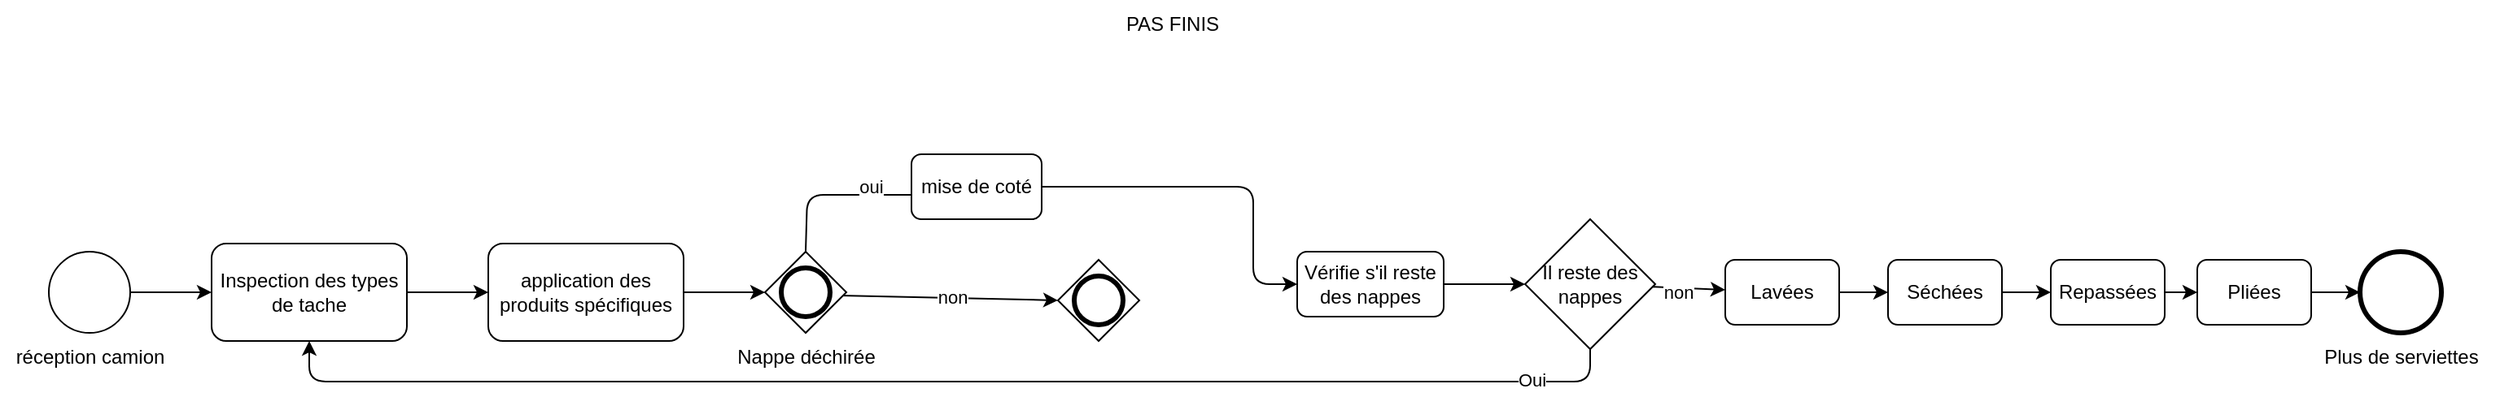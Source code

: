 <mxfile>
    <diagram id="fWToq0HF4HrykvXauGkz" name="Page-1">
        <mxGraphModel dx="760" dy="425" grid="1" gridSize="10" guides="1" tooltips="1" connect="1" arrows="1" fold="1" page="1" pageScale="1" pageWidth="827" pageHeight="1169" math="0" shadow="0">
            <root>
                <mxCell id="0"/>
                <mxCell id="1" parent="0"/>
                <mxCell id="7" value="" style="edgeStyle=none;html=1;" parent="1" source="2" target="4" edge="1">
                    <mxGeometry relative="1" as="geometry"/>
                </mxCell>
                <mxCell id="2" value="" style="points=[[0.145,0.145,0],[0.5,0,0],[0.855,0.145,0],[1,0.5,0],[0.855,0.855,0],[0.5,1,0],[0.145,0.855,0],[0,0.5,0]];shape=mxgraph.bpmn.event;html=1;verticalLabelPosition=bottom;labelBackgroundColor=#ffffff;verticalAlign=top;align=center;perimeter=ellipsePerimeter;outlineConnect=0;aspect=fixed;outline=standard;symbol=general;" parent="1" vertex="1">
                    <mxGeometry x="60" y="180" width="50" height="50" as="geometry"/>
                </mxCell>
                <mxCell id="3" value="réception camion" style="text;html=1;align=center;verticalAlign=middle;resizable=0;points=[];autosize=1;strokeColor=none;fillColor=none;" parent="1" vertex="1">
                    <mxGeometry x="30" y="230" width="110" height="30" as="geometry"/>
                </mxCell>
                <mxCell id="6" value="" style="edgeStyle=none;html=1;" parent="1" source="4" target="5" edge="1">
                    <mxGeometry relative="1" as="geometry"/>
                </mxCell>
                <mxCell id="4" value="Inspection des types de tache" style="rounded=1;whiteSpace=wrap;html=1;" parent="1" vertex="1">
                    <mxGeometry x="160" y="175" width="120" height="60" as="geometry"/>
                </mxCell>
                <mxCell id="22" style="edgeStyle=none;html=1;" parent="1" source="5" target="13" edge="1">
                    <mxGeometry relative="1" as="geometry"/>
                </mxCell>
                <mxCell id="5" value="application des produits spécifiques" style="whiteSpace=wrap;html=1;rounded=1;" parent="1" vertex="1">
                    <mxGeometry x="330" y="175" width="120" height="60" as="geometry"/>
                </mxCell>
                <mxCell id="9" style="edgeStyle=none;html=1;exitX=0.5;exitY=0;exitDx=0;exitDy=0;exitPerimeter=0;entryX=0;entryY=0.5;entryDx=0;entryDy=0;" parent="1" source="13" target="15" edge="1">
                    <mxGeometry relative="1" as="geometry">
                        <Array as="points">
                            <mxPoint x="526" y="145"/>
                            <mxPoint x="665" y="145"/>
                        </Array>
                        <mxPoint x="525.266" y="174.347" as="sourcePoint"/>
                        <mxPoint x="696" y="145" as="targetPoint"/>
                    </mxGeometry>
                </mxCell>
                <mxCell id="10" value="oui" style="edgeLabel;html=1;align=center;verticalAlign=middle;resizable=0;points=[];" parent="9" vertex="1" connectable="0">
                    <mxGeometry x="-0.168" y="-4" relative="1" as="geometry">
                        <mxPoint x="-30" y="-9" as="offset"/>
                    </mxGeometry>
                </mxCell>
                <mxCell id="11" value="" style="edgeStyle=none;html=1;entryX=0;entryY=0.5;entryDx=0;entryDy=0;entryPerimeter=0;" parent="1" target="19" edge="1">
                    <mxGeometry relative="1" as="geometry">
                        <mxPoint x="546" y="207" as="sourcePoint"/>
                        <mxPoint x="686" y="207.5" as="targetPoint"/>
                    </mxGeometry>
                </mxCell>
                <mxCell id="12" value="non" style="edgeLabel;html=1;align=center;verticalAlign=middle;resizable=0;points=[];" parent="11" vertex="1" connectable="0">
                    <mxGeometry x="-0.498" y="-1" relative="1" as="geometry">
                        <mxPoint x="35" y="-1" as="offset"/>
                    </mxGeometry>
                </mxCell>
                <mxCell id="13" value="" style="points=[[0.25,0.25,0],[0.5,0,0],[0.75,0.25,0],[1,0.5,0],[0.75,0.75,0],[0.5,1,0],[0.25,0.75,0],[0,0.5,0]];shape=mxgraph.bpmn.gateway2;html=1;verticalLabelPosition=bottom;labelBackgroundColor=#ffffff;verticalAlign=top;align=center;perimeter=rhombusPerimeter;outlineConnect=0;outline=end;symbol=general;" parent="1" vertex="1">
                    <mxGeometry x="500" y="180" width="50" height="50" as="geometry"/>
                </mxCell>
                <mxCell id="48" style="edgeStyle=none;html=1;entryX=0;entryY=0.5;entryDx=0;entryDy=0;" edge="1" parent="1" source="15" target="40">
                    <mxGeometry relative="1" as="geometry">
                        <Array as="points">
                            <mxPoint x="800" y="140"/>
                            <mxPoint x="800" y="200"/>
                        </Array>
                    </mxGeometry>
                </mxCell>
                <mxCell id="15" value="mise de coté" style="rounded=1;whiteSpace=wrap;html=1;" parent="1" vertex="1">
                    <mxGeometry x="590" y="120" width="80" height="40" as="geometry"/>
                </mxCell>
                <mxCell id="19" value="" style="points=[[0.25,0.25,0],[0.5,0,0],[0.75,0.25,0],[1,0.5,0],[0.75,0.75,0],[0.5,1,0],[0.25,0.75,0],[0,0.5,0]];shape=mxgraph.bpmn.gateway2;html=1;verticalLabelPosition=bottom;labelBackgroundColor=#ffffff;verticalAlign=top;align=center;perimeter=rhombusPerimeter;outlineConnect=0;outline=end;symbol=general;" parent="1" vertex="1">
                    <mxGeometry x="680" y="185" width="50" height="50" as="geometry"/>
                </mxCell>
                <mxCell id="20" value="Nappe déchirée" style="text;html=1;align=center;verticalAlign=middle;resizable=0;points=[];autosize=1;strokeColor=none;fillColor=none;" parent="1" vertex="1">
                    <mxGeometry x="470" y="230" width="110" height="30" as="geometry"/>
                </mxCell>
                <mxCell id="38" value="" style="edgeStyle=none;html=1;" parent="1" source="24" target="36" edge="1">
                    <mxGeometry relative="1" as="geometry"/>
                </mxCell>
                <mxCell id="24" value="Lavées" style="rounded=1;whiteSpace=wrap;html=1;" parent="1" vertex="1">
                    <mxGeometry x="1090" y="185" width="70" height="40" as="geometry"/>
                </mxCell>
                <mxCell id="31" value="" style="edgeStyle=none;html=1;" parent="1" source="25" edge="1">
                    <mxGeometry relative="1" as="geometry">
                        <mxPoint x="1480.0" y="205" as="targetPoint"/>
                    </mxGeometry>
                </mxCell>
                <mxCell id="25" value="Pliées" style="rounded=1;whiteSpace=wrap;html=1;" parent="1" vertex="1">
                    <mxGeometry x="1380" y="185" width="70" height="40" as="geometry"/>
                </mxCell>
                <mxCell id="29" value="" style="edgeStyle=none;html=1;" parent="1" source="26" target="25" edge="1">
                    <mxGeometry relative="1" as="geometry"/>
                </mxCell>
                <mxCell id="26" value="Repassées" style="rounded=1;whiteSpace=wrap;html=1;" parent="1" vertex="1">
                    <mxGeometry x="1290" y="185" width="70" height="40" as="geometry"/>
                </mxCell>
                <mxCell id="30" value="" style="points=[[0.145,0.145,0],[0.5,0,0],[0.855,0.145,0],[1,0.5,0],[0.855,0.855,0],[0.5,1,0],[0.145,0.855,0],[0,0.5,0]];shape=mxgraph.bpmn.event;html=1;verticalLabelPosition=bottom;labelBackgroundColor=#ffffff;verticalAlign=top;align=center;perimeter=ellipsePerimeter;outlineConnect=0;aspect=fixed;outline=end;symbol=terminate2;" parent="1" vertex="1">
                    <mxGeometry x="1480" y="180" width="50" height="50" as="geometry"/>
                </mxCell>
                <mxCell id="37" value="" style="edgeStyle=none;html=1;" parent="1" source="36" target="26" edge="1">
                    <mxGeometry relative="1" as="geometry"/>
                </mxCell>
                <mxCell id="36" value="Séchées" style="rounded=1;whiteSpace=wrap;html=1;" parent="1" vertex="1">
                    <mxGeometry x="1190" y="185" width="70" height="40" as="geometry"/>
                </mxCell>
                <mxCell id="39" value="Plus de serviettes" style="text;html=1;align=center;verticalAlign=middle;resizable=0;points=[];autosize=1;strokeColor=none;fillColor=none;" parent="1" vertex="1">
                    <mxGeometry x="1445" y="230" width="120" height="30" as="geometry"/>
                </mxCell>
                <mxCell id="43" value="" style="edgeStyle=none;html=1;" edge="1" parent="1" source="40" target="42">
                    <mxGeometry relative="1" as="geometry"/>
                </mxCell>
                <mxCell id="40" value="Vérifie s'il reste des nappes" style="rounded=1;whiteSpace=wrap;html=1;" vertex="1" parent="1">
                    <mxGeometry x="827" y="180" width="90" height="40" as="geometry"/>
                </mxCell>
                <mxCell id="44" value="" style="edgeStyle=none;html=1;" edge="1" parent="1" source="42" target="24">
                    <mxGeometry relative="1" as="geometry"/>
                </mxCell>
                <mxCell id="45" value="non" style="edgeLabel;html=1;align=center;verticalAlign=middle;resizable=0;points=[];" vertex="1" connectable="0" parent="44">
                    <mxGeometry x="-0.468" y="-1" relative="1" as="geometry">
                        <mxPoint x="3" y="2" as="offset"/>
                    </mxGeometry>
                </mxCell>
                <mxCell id="46" style="edgeStyle=none;html=1;exitX=0.5;exitY=1;exitDx=0;exitDy=0;entryX=0.5;entryY=1;entryDx=0;entryDy=0;" edge="1" parent="1" source="42" target="4">
                    <mxGeometry relative="1" as="geometry">
                        <Array as="points">
                            <mxPoint x="1007" y="260"/>
                            <mxPoint x="220" y="260"/>
                        </Array>
                    </mxGeometry>
                </mxCell>
                <mxCell id="47" value="Oui" style="edgeLabel;html=1;align=center;verticalAlign=middle;resizable=0;points=[];" vertex="1" connectable="0" parent="46">
                    <mxGeometry x="-0.865" y="-1" relative="1" as="geometry">
                        <mxPoint as="offset"/>
                    </mxGeometry>
                </mxCell>
                <mxCell id="42" value="Il reste des nappes" style="rhombus;whiteSpace=wrap;html=1;" vertex="1" parent="1">
                    <mxGeometry x="967" y="160" width="80" height="80" as="geometry"/>
                </mxCell>
                <mxCell id="49" value="PAS FINIS" style="text;html=1;align=center;verticalAlign=middle;resizable=0;points=[];autosize=1;strokeColor=none;fillColor=none;" vertex="1" parent="1">
                    <mxGeometry x="710" y="25" width="80" height="30" as="geometry"/>
                </mxCell>
            </root>
        </mxGraphModel>
    </diagram>
</mxfile>
